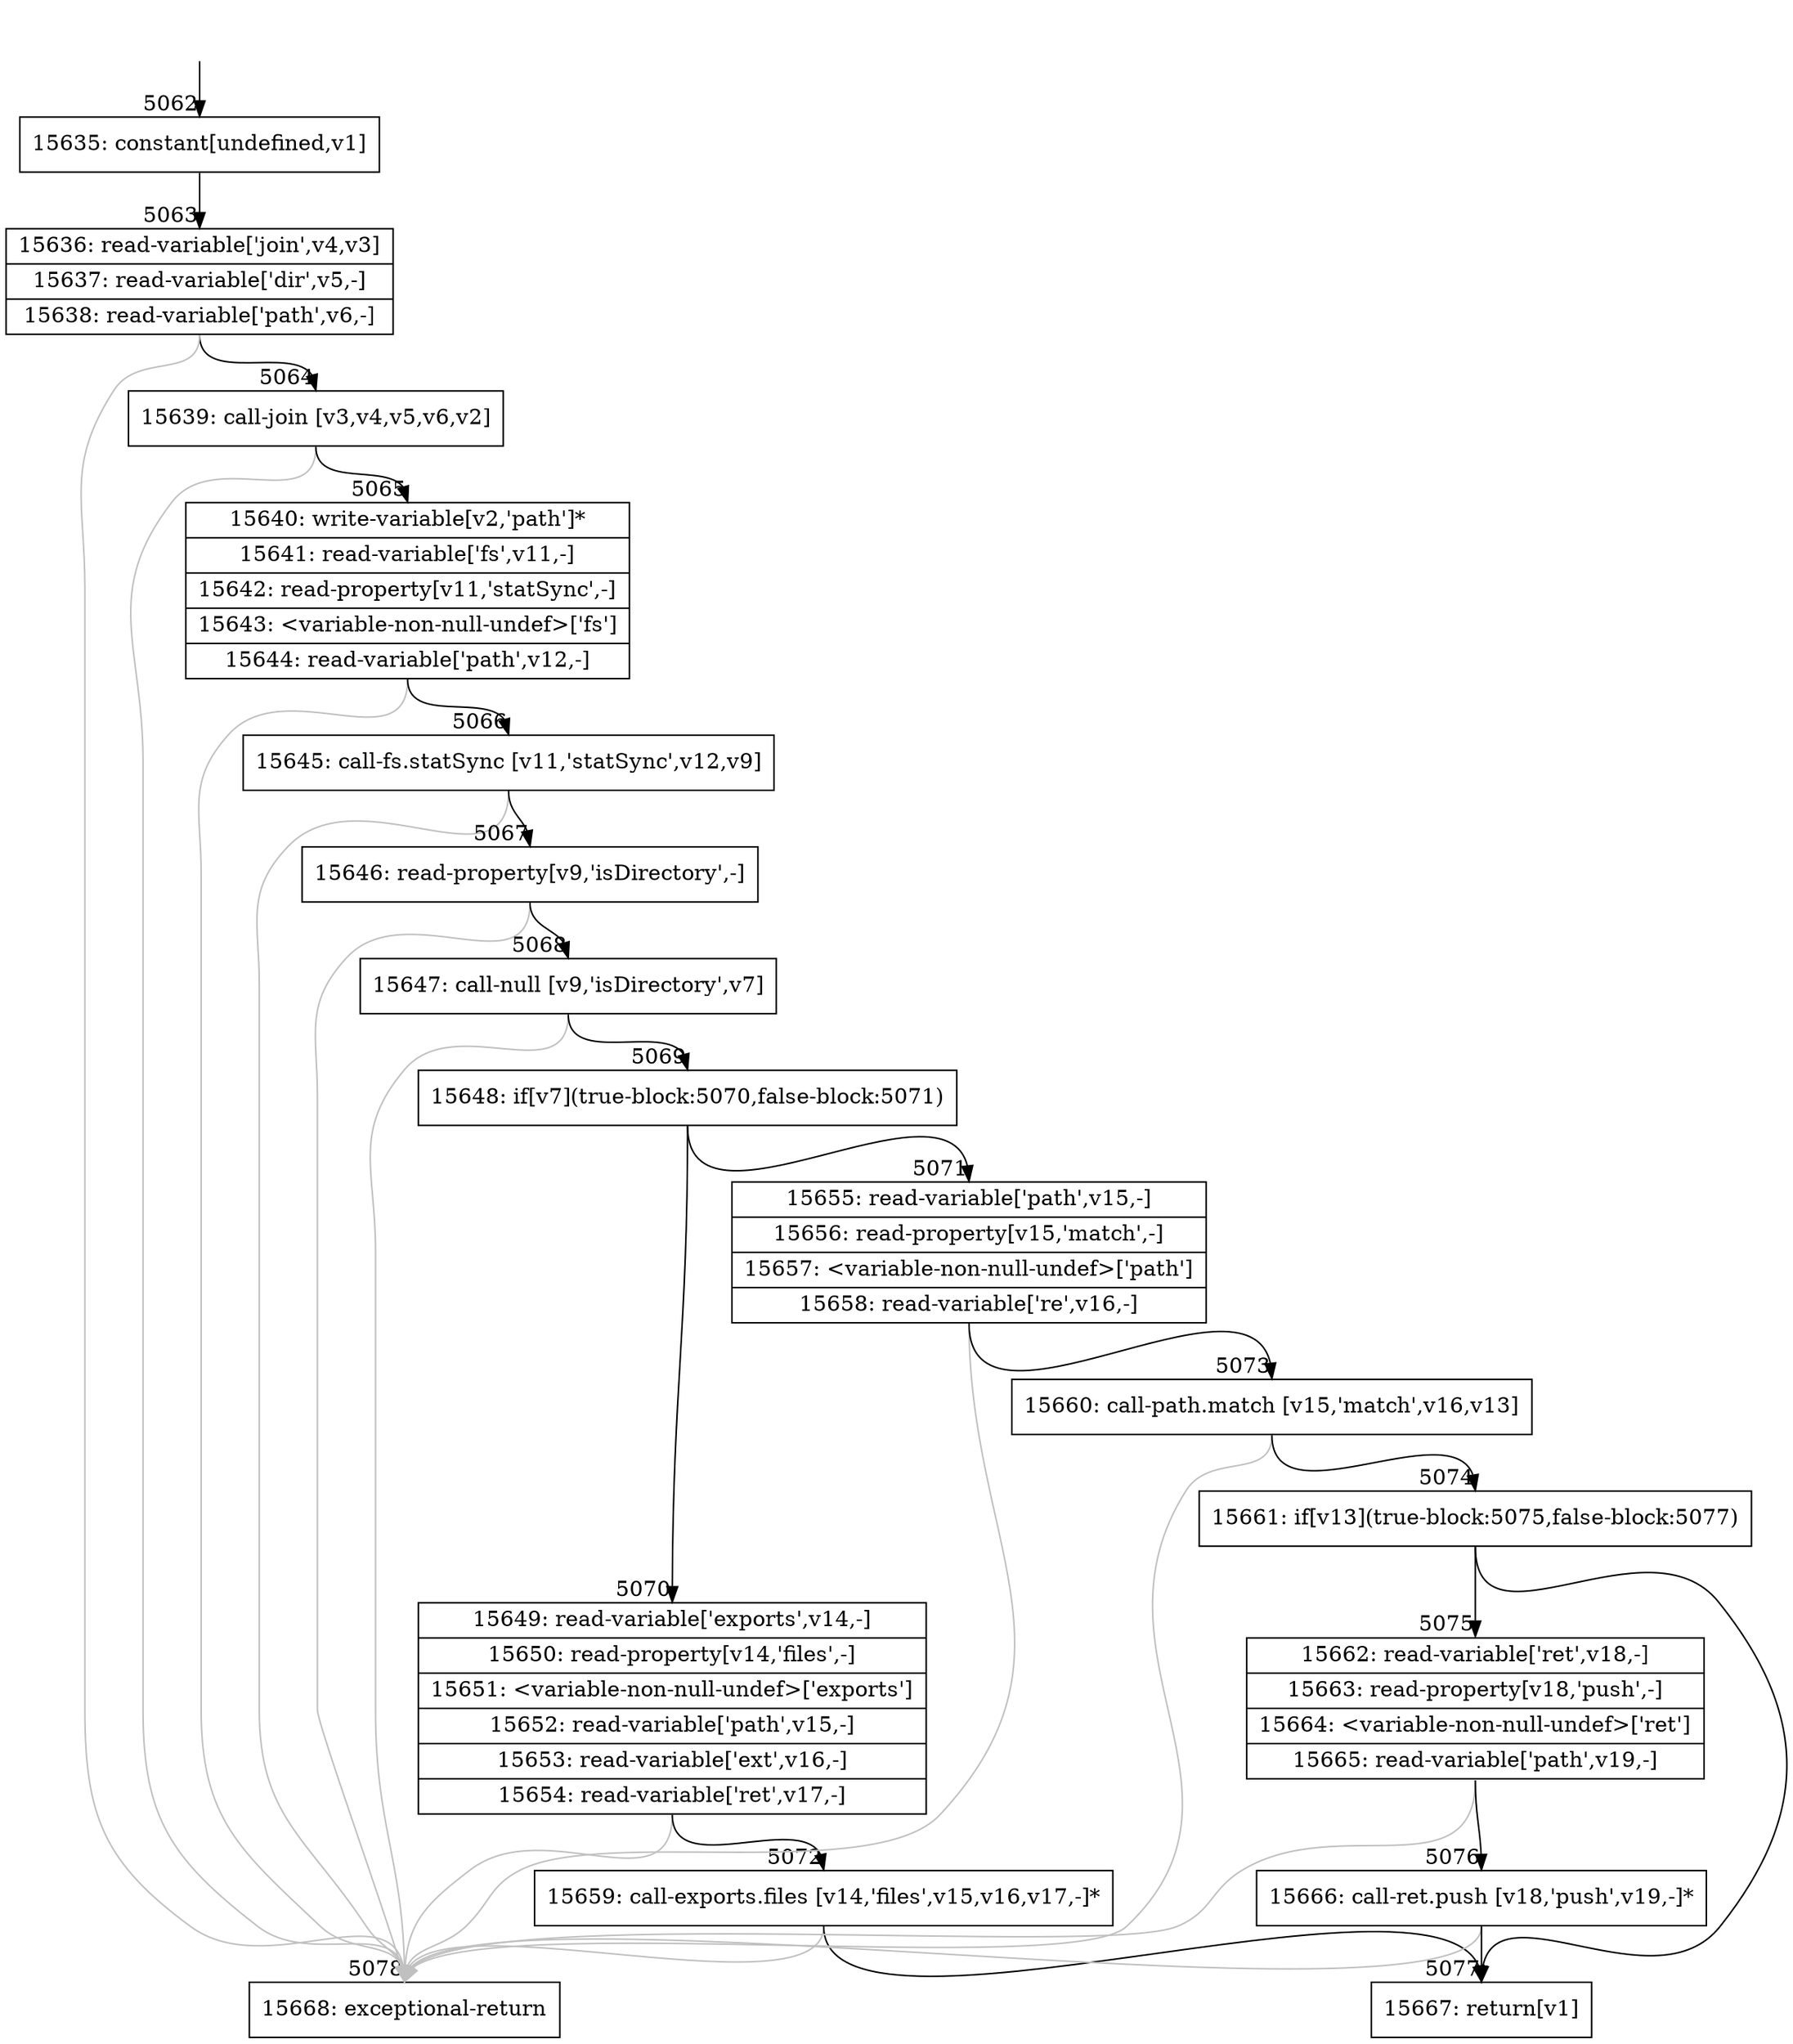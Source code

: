 digraph {
rankdir="TD"
BB_entry451[shape=none,label=""];
BB_entry451 -> BB5062 [tailport=s, headport=n, headlabel="    5062"]
BB5062 [shape=record label="{15635: constant[undefined,v1]}" ] 
BB5062 -> BB5063 [tailport=s, headport=n, headlabel="      5063"]
BB5063 [shape=record label="{15636: read-variable['join',v4,v3]|15637: read-variable['dir',v5,-]|15638: read-variable['path',v6,-]}" ] 
BB5063 -> BB5064 [tailport=s, headport=n, headlabel="      5064"]
BB5063 -> BB5078 [tailport=s, headport=n, color=gray, headlabel="      5078"]
BB5064 [shape=record label="{15639: call-join [v3,v4,v5,v6,v2]}" ] 
BB5064 -> BB5065 [tailport=s, headport=n, headlabel="      5065"]
BB5064 -> BB5078 [tailport=s, headport=n, color=gray]
BB5065 [shape=record label="{15640: write-variable[v2,'path']*|15641: read-variable['fs',v11,-]|15642: read-property[v11,'statSync',-]|15643: \<variable-non-null-undef\>['fs']|15644: read-variable['path',v12,-]}" ] 
BB5065 -> BB5066 [tailport=s, headport=n, headlabel="      5066"]
BB5065 -> BB5078 [tailport=s, headport=n, color=gray]
BB5066 [shape=record label="{15645: call-fs.statSync [v11,'statSync',v12,v9]}" ] 
BB5066 -> BB5067 [tailport=s, headport=n, headlabel="      5067"]
BB5066 -> BB5078 [tailport=s, headport=n, color=gray]
BB5067 [shape=record label="{15646: read-property[v9,'isDirectory',-]}" ] 
BB5067 -> BB5068 [tailport=s, headport=n, headlabel="      5068"]
BB5067 -> BB5078 [tailport=s, headport=n, color=gray]
BB5068 [shape=record label="{15647: call-null [v9,'isDirectory',v7]}" ] 
BB5068 -> BB5069 [tailport=s, headport=n, headlabel="      5069"]
BB5068 -> BB5078 [tailport=s, headport=n, color=gray]
BB5069 [shape=record label="{15648: if[v7](true-block:5070,false-block:5071)}" ] 
BB5069 -> BB5070 [tailport=s, headport=n, headlabel="      5070"]
BB5069 -> BB5071 [tailport=s, headport=n, headlabel="      5071"]
BB5070 [shape=record label="{15649: read-variable['exports',v14,-]|15650: read-property[v14,'files',-]|15651: \<variable-non-null-undef\>['exports']|15652: read-variable['path',v15,-]|15653: read-variable['ext',v16,-]|15654: read-variable['ret',v17,-]}" ] 
BB5070 -> BB5072 [tailport=s, headport=n, headlabel="      5072"]
BB5070 -> BB5078 [tailport=s, headport=n, color=gray]
BB5071 [shape=record label="{15655: read-variable['path',v15,-]|15656: read-property[v15,'match',-]|15657: \<variable-non-null-undef\>['path']|15658: read-variable['re',v16,-]}" ] 
BB5071 -> BB5073 [tailport=s, headport=n, headlabel="      5073"]
BB5071 -> BB5078 [tailport=s, headport=n, color=gray]
BB5072 [shape=record label="{15659: call-exports.files [v14,'files',v15,v16,v17,-]*}" ] 
BB5072 -> BB5077 [tailport=s, headport=n, headlabel="      5077"]
BB5072 -> BB5078 [tailport=s, headport=n, color=gray]
BB5073 [shape=record label="{15660: call-path.match [v15,'match',v16,v13]}" ] 
BB5073 -> BB5074 [tailport=s, headport=n, headlabel="      5074"]
BB5073 -> BB5078 [tailport=s, headport=n, color=gray]
BB5074 [shape=record label="{15661: if[v13](true-block:5075,false-block:5077)}" ] 
BB5074 -> BB5075 [tailport=s, headport=n, headlabel="      5075"]
BB5074 -> BB5077 [tailport=s, headport=n]
BB5075 [shape=record label="{15662: read-variable['ret',v18,-]|15663: read-property[v18,'push',-]|15664: \<variable-non-null-undef\>['ret']|15665: read-variable['path',v19,-]}" ] 
BB5075 -> BB5076 [tailport=s, headport=n, headlabel="      5076"]
BB5075 -> BB5078 [tailport=s, headport=n, color=gray]
BB5076 [shape=record label="{15666: call-ret.push [v18,'push',v19,-]*}" ] 
BB5076 -> BB5077 [tailport=s, headport=n]
BB5076 -> BB5078 [tailport=s, headport=n, color=gray]
BB5077 [shape=record label="{15667: return[v1]}" ] 
BB5078 [shape=record label="{15668: exceptional-return}" ] 
//#$~ 5916
}
